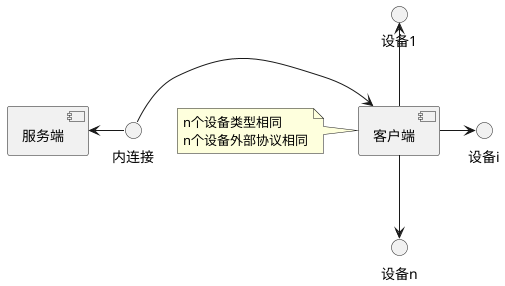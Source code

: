 @startuml
component "服务端" as server
component "客户端" as client
interface "内连接" as link
interface "设备1" as device1
interface "设备i" as devicei
interface "设备n" as devicen

link -left-> server
link -right-> client
client -up-> device1
client -down-> devicen
client -right-> devicei

note left of client
n个设备类型相同
n个设备外部协议相同
end note
@enduml